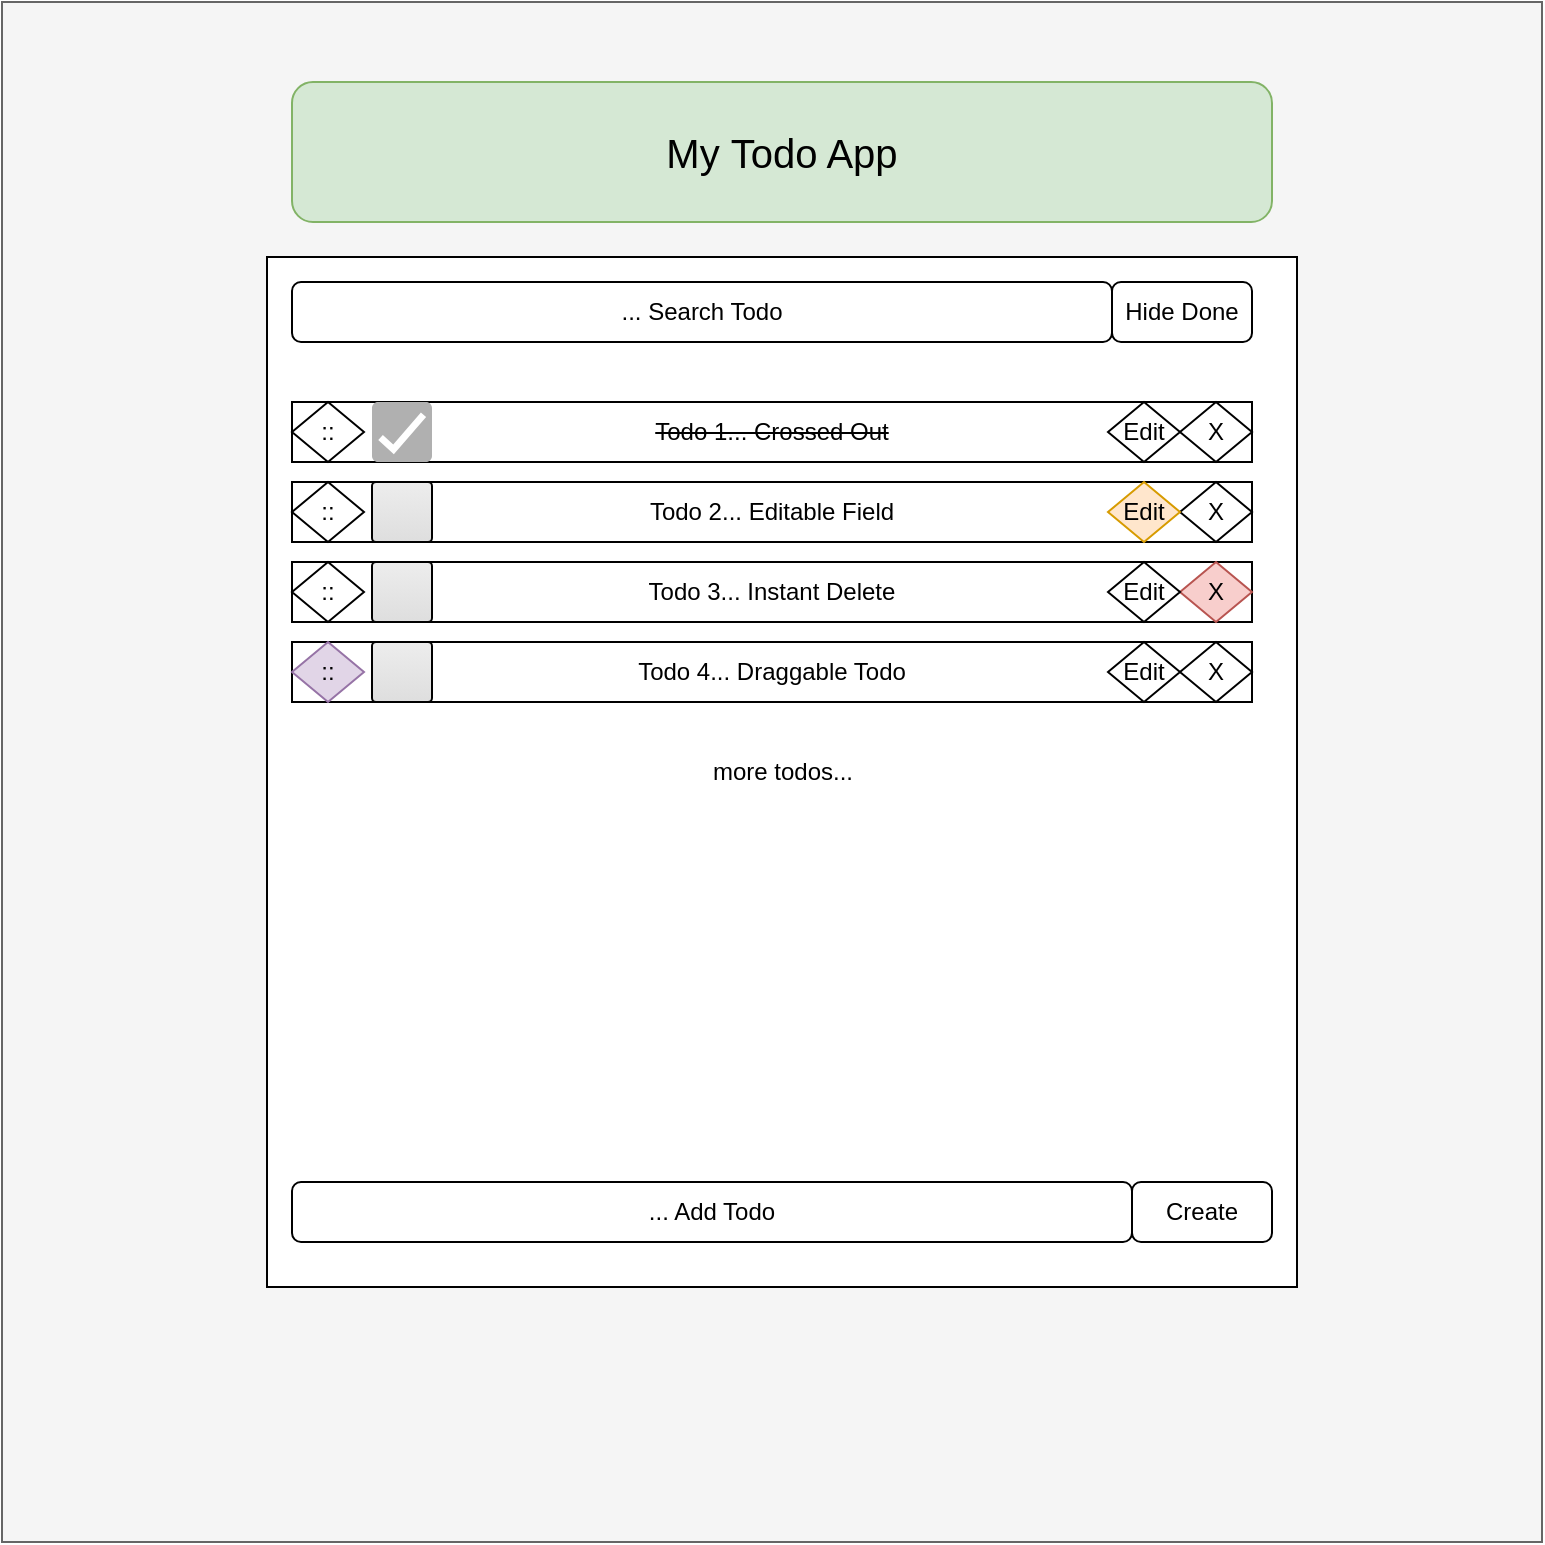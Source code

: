 <mxfile version="26.0.9">
  <diagram name="Page-1" id="OVsgKLRijwUMamsm8hrs">
    <mxGraphModel dx="1242" dy="907" grid="1" gridSize="10" guides="1" tooltips="1" connect="1" arrows="1" fold="1" page="1" pageScale="1" pageWidth="827" pageHeight="1169" math="0" shadow="0">
      <root>
        <mxCell id="0" />
        <mxCell id="1" parent="0" />
        <mxCell id="21FJlriPtsr9h7zgrNRu-1" value="" style="whiteSpace=wrap;html=1;aspect=fixed;fillColor=#f5f5f5;fontColor=#333333;strokeColor=#666666;" vertex="1" parent="1">
          <mxGeometry x="25" y="90" width="770" height="770" as="geometry" />
        </mxCell>
        <mxCell id="21FJlriPtsr9h7zgrNRu-2" value="more todos..." style="whiteSpace=wrap;html=1;aspect=fixed;" vertex="1" parent="1">
          <mxGeometry x="157.5" y="217.5" width="515" height="515" as="geometry" />
        </mxCell>
        <mxCell id="21FJlriPtsr9h7zgrNRu-3" value="&lt;font style=&quot;font-size: 20px;&quot;&gt;My&amp;nbsp;&lt;/font&gt;&lt;span style=&quot;font-size: 20px; background-color: transparent; color: light-dark(rgb(0, 0, 0), rgb(255, 255, 255));&quot;&gt;Todo App&lt;/span&gt;" style="rounded=1;whiteSpace=wrap;html=1;fillColor=#d5e8d4;strokeColor=#82b366;" vertex="1" parent="1">
          <mxGeometry x="170" y="130" width="490" height="70" as="geometry" />
        </mxCell>
        <mxCell id="21FJlriPtsr9h7zgrNRu-4" value="... Search Todo" style="rounded=1;whiteSpace=wrap;html=1;" vertex="1" parent="1">
          <mxGeometry x="170" y="230" width="410" height="30" as="geometry" />
        </mxCell>
        <mxCell id="21FJlriPtsr9h7zgrNRu-7" value="&lt;strike&gt;Todo 1... Crossed Out&lt;/strike&gt;" style="rounded=0;whiteSpace=wrap;html=1;" vertex="1" parent="1">
          <mxGeometry x="170" y="290" width="480" height="30" as="geometry" />
        </mxCell>
        <mxCell id="21FJlriPtsr9h7zgrNRu-8" value="Todo 2... Editable Field" style="rounded=0;whiteSpace=wrap;html=1;" vertex="1" parent="1">
          <mxGeometry x="170" y="330" width="480" height="30" as="geometry" />
        </mxCell>
        <mxCell id="21FJlriPtsr9h7zgrNRu-9" value="Todo 3... Instant Delete" style="rounded=0;whiteSpace=wrap;html=1;" vertex="1" parent="1">
          <mxGeometry x="170" y="370" width="480" height="30" as="geometry" />
        </mxCell>
        <mxCell id="21FJlriPtsr9h7zgrNRu-10" value="Todo 4... Draggable Todo" style="rounded=0;whiteSpace=wrap;html=1;" vertex="1" parent="1">
          <mxGeometry x="170" y="410" width="480" height="30" as="geometry" />
        </mxCell>
        <mxCell id="21FJlriPtsr9h7zgrNRu-11" value="::" style="rhombus;whiteSpace=wrap;html=1;fillColor=#e1d5e7;strokeColor=#9673a6;" vertex="1" parent="1">
          <mxGeometry x="170" y="410" width="36" height="30" as="geometry" />
        </mxCell>
        <mxCell id="21FJlriPtsr9h7zgrNRu-12" value="X" style="rhombus;whiteSpace=wrap;html=1;" vertex="1" parent="1">
          <mxGeometry x="614" y="290" width="36" height="30" as="geometry" />
        </mxCell>
        <mxCell id="21FJlriPtsr9h7zgrNRu-13" value="X" style="rhombus;whiteSpace=wrap;html=1;" vertex="1" parent="1">
          <mxGeometry x="614" y="330" width="36" height="30" as="geometry" />
        </mxCell>
        <mxCell id="21FJlriPtsr9h7zgrNRu-14" value="X" style="rhombus;whiteSpace=wrap;html=1;fillColor=#f8cecc;strokeColor=#b85450;" vertex="1" parent="1">
          <mxGeometry x="614" y="370" width="36" height="30" as="geometry" />
        </mxCell>
        <mxCell id="21FJlriPtsr9h7zgrNRu-15" value="X" style="rhombus;whiteSpace=wrap;html=1;" vertex="1" parent="1">
          <mxGeometry x="614" y="410" width="36" height="30" as="geometry" />
        </mxCell>
        <mxCell id="21FJlriPtsr9h7zgrNRu-16" value="::" style="rhombus;whiteSpace=wrap;html=1;" vertex="1" parent="1">
          <mxGeometry x="170" y="370" width="36" height="30" as="geometry" />
        </mxCell>
        <mxCell id="21FJlriPtsr9h7zgrNRu-17" value="::" style="rhombus;whiteSpace=wrap;html=1;" vertex="1" parent="1">
          <mxGeometry x="170" y="330" width="36" height="30" as="geometry" />
        </mxCell>
        <mxCell id="21FJlriPtsr9h7zgrNRu-18" value="::" style="rhombus;whiteSpace=wrap;html=1;" vertex="1" parent="1">
          <mxGeometry x="170" y="290" width="36" height="30" as="geometry" />
        </mxCell>
        <mxCell id="21FJlriPtsr9h7zgrNRu-19" value="Edit" style="rhombus;whiteSpace=wrap;html=1;" vertex="1" parent="1">
          <mxGeometry x="578" y="410" width="36" height="30" as="geometry" />
        </mxCell>
        <mxCell id="21FJlriPtsr9h7zgrNRu-20" value="Edit" style="rhombus;whiteSpace=wrap;html=1;" vertex="1" parent="1">
          <mxGeometry x="578" y="370" width="36" height="30" as="geometry" />
        </mxCell>
        <mxCell id="21FJlriPtsr9h7zgrNRu-21" value="Edit" style="rhombus;whiteSpace=wrap;html=1;fillColor=#ffe6cc;strokeColor=#d79b00;" vertex="1" parent="1">
          <mxGeometry x="578" y="330" width="36" height="30" as="geometry" />
        </mxCell>
        <mxCell id="21FJlriPtsr9h7zgrNRu-22" value="Edit" style="rhombus;whiteSpace=wrap;html=1;" vertex="1" parent="1">
          <mxGeometry x="578" y="290" width="36" height="30" as="geometry" />
        </mxCell>
        <mxCell id="21FJlriPtsr9h7zgrNRu-27" value="" style="html=1;shadow=0;dashed=0;shape=mxgraph.bootstrap.checkbox2;labelPosition=right;verticalLabelPosition=middle;align=left;verticalAlign=middle;gradientColor=#DEDEDE;fillColor=#EDEDED;checked=0;spacing=5;checkedFill=#0085FC;checkedStroke=#ffffff;sketch=0;" vertex="1" parent="1">
          <mxGeometry x="210" y="410" width="30" height="30" as="geometry" />
        </mxCell>
        <mxCell id="21FJlriPtsr9h7zgrNRu-28" value="" style="html=1;shadow=0;dashed=0;shape=mxgraph.bootstrap.checkbox2;labelPosition=right;verticalLabelPosition=middle;align=left;verticalAlign=middle;gradientColor=#DEDEDE;fillColor=#EDEDED;checked=0;spacing=5;checkedFill=#0085FC;checkedStroke=#ffffff;sketch=0;" vertex="1" parent="1">
          <mxGeometry x="210" y="370" width="30" height="30" as="geometry" />
        </mxCell>
        <mxCell id="21FJlriPtsr9h7zgrNRu-29" value="" style="html=1;shadow=0;dashed=0;shape=mxgraph.bootstrap.checkbox2;labelPosition=right;verticalLabelPosition=middle;align=left;verticalAlign=middle;gradientColor=#DEDEDE;fillColor=#EDEDED;checked=0;spacing=5;checkedFill=#0085FC;checkedStroke=#ffffff;sketch=0;" vertex="1" parent="1">
          <mxGeometry x="210" y="330" width="30" height="30" as="geometry" />
        </mxCell>
        <mxCell id="21FJlriPtsr9h7zgrNRu-32" value="" style="dashed=0;labelPosition=right;align=left;shape=mxgraph.gmdl.checkbox;strokeColor=none;fillColor=#B0B0B0;strokeWidth=2;aspect=fixed;sketch=0;html=1;" vertex="1" parent="1">
          <mxGeometry x="210" y="290" width="30" height="30" as="geometry" />
        </mxCell>
        <mxCell id="21FJlriPtsr9h7zgrNRu-33" value="Hide Done" style="rounded=1;whiteSpace=wrap;html=1;" vertex="1" parent="1">
          <mxGeometry x="580" y="230" width="70" height="30" as="geometry" />
        </mxCell>
        <mxCell id="21FJlriPtsr9h7zgrNRu-35" value="Create" style="rounded=1;whiteSpace=wrap;html=1;" vertex="1" parent="1">
          <mxGeometry x="590" y="680" width="70" height="30" as="geometry" />
        </mxCell>
        <mxCell id="21FJlriPtsr9h7zgrNRu-37" value="... Add Todo" style="rounded=1;whiteSpace=wrap;html=1;" vertex="1" parent="1">
          <mxGeometry x="170" y="680" width="420" height="30" as="geometry" />
        </mxCell>
      </root>
    </mxGraphModel>
  </diagram>
</mxfile>
